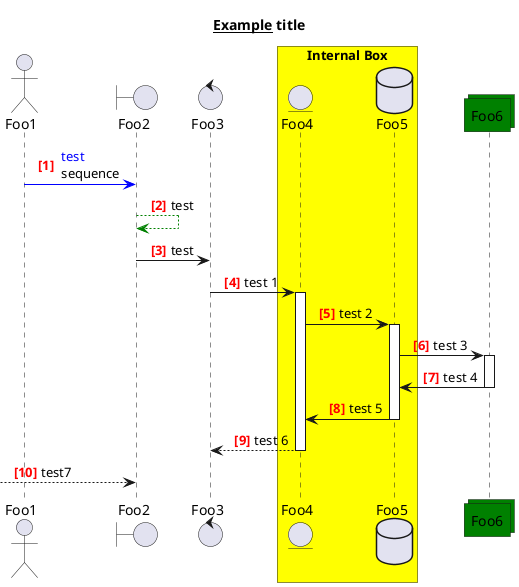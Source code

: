 @startuml
title __Example__ **title**
actor Foo1
boundary Foo2
control Foo3
box "Internal Box" #Yellow
entity Foo4
database Foo5
end box
collections Foo6 #green

autonumber "<font color = red> <b> [0]"
Foo1 -[#blue]> Foo2 : <font color = blue> test \n sequence
Foo2 -[#green]-> Foo2 : test
Foo2 -> Foo3 : test
Foo3 -> Foo4: test 1
activate Foo4
Foo4 -> Foo5 : test 2
activate Foo5
Foo5 -> Foo6 : test 3
activate Foo6
Foo6 -> Foo5 : test 4
deactivate Foo6
Foo5 -> Foo4 : test 5
deactivate Foo5
Foo4 --> Foo3 : test 6
deactivate Foo4
[--> Foo2 : test7

@enduml